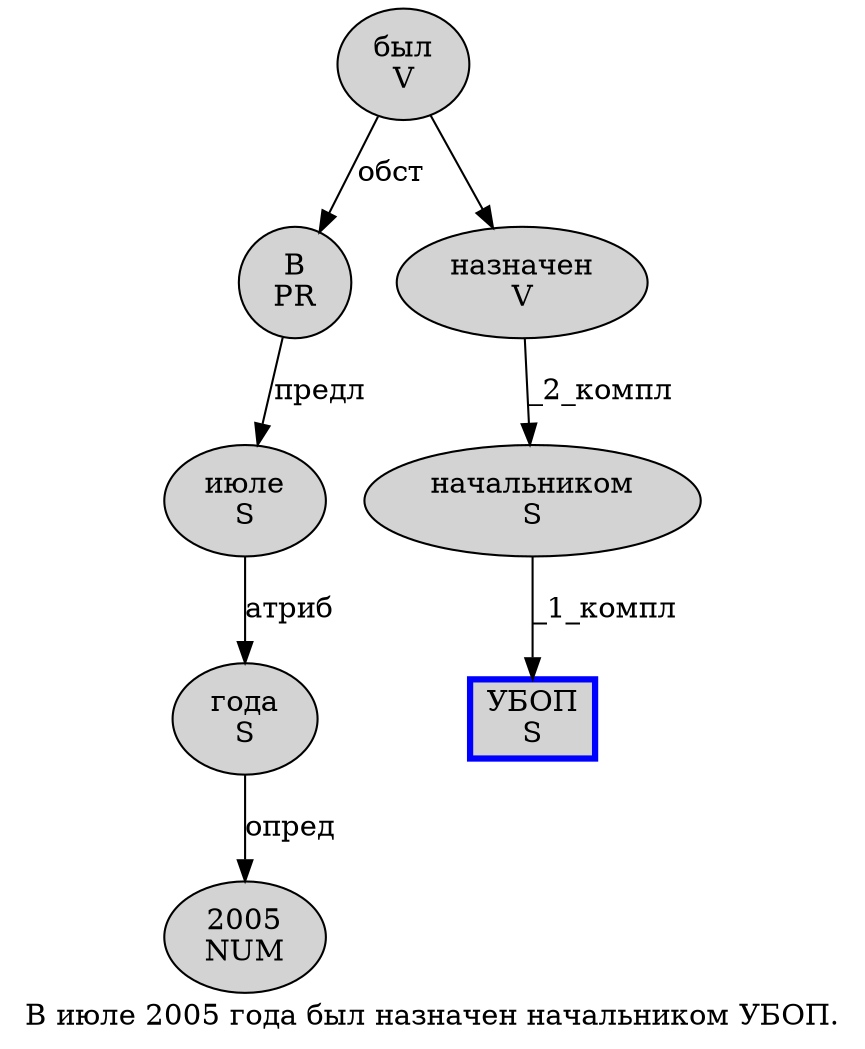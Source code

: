 digraph SENTENCE_1053 {
	graph [label="В июле 2005 года был назначен начальником УБОП."]
	node [style=filled]
		0 [label="В
PR" color="" fillcolor=lightgray penwidth=1 shape=ellipse]
		1 [label="июле
S" color="" fillcolor=lightgray penwidth=1 shape=ellipse]
		2 [label="2005
NUM" color="" fillcolor=lightgray penwidth=1 shape=ellipse]
		3 [label="года
S" color="" fillcolor=lightgray penwidth=1 shape=ellipse]
		4 [label="был
V" color="" fillcolor=lightgray penwidth=1 shape=ellipse]
		5 [label="назначен
V" color="" fillcolor=lightgray penwidth=1 shape=ellipse]
		6 [label="начальником
S" color="" fillcolor=lightgray penwidth=1 shape=ellipse]
		7 [label="УБОП
S" color=blue fillcolor=lightgray penwidth=3 shape=box]
			1 -> 3 [label="атриб"]
			4 -> 0 [label="обст"]
			4 -> 5
			3 -> 2 [label="опред"]
			6 -> 7 [label="_1_компл"]
			5 -> 6 [label="_2_компл"]
			0 -> 1 [label="предл"]
}